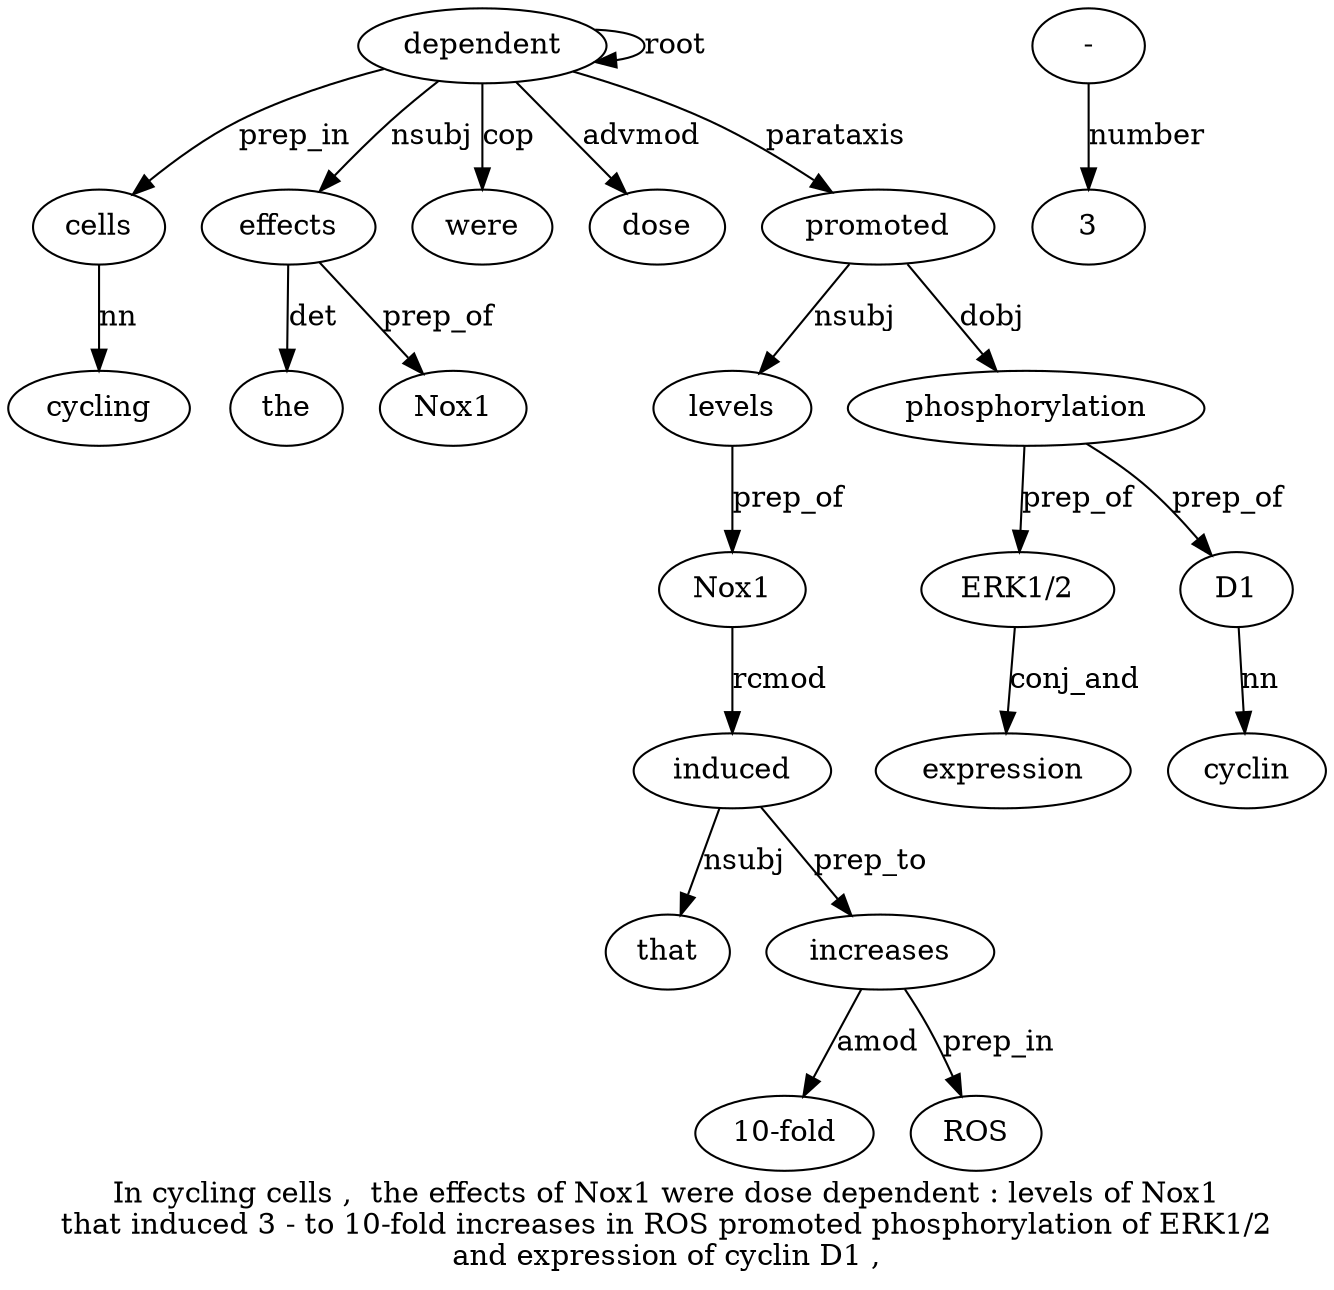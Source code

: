 digraph "In cycling cells ,  the effects of Nox1 were dose dependent : levels of Nox1 that induced 3 - to 10-fold increases in ROS promoted phosphorylation of ERK1/2 and expression of cyclin D1 ," {
label="In cycling cells ,  the effects of Nox1 were dose dependent : levels of Nox1
that induced 3 - to 10-fold increases in ROS promoted phosphorylation of ERK1/2
and expression of cyclin D1 ,";
cells3 [style=filled, fillcolor=white, label=cells];
cycling2 [style=filled, fillcolor=white, label=cycling];
cells3 -> cycling2  [label=nn];
dependent11 [style=filled, fillcolor=white, label=dependent];
dependent11 -> cells3  [label=prep_in];
effects6 [style=filled, fillcolor=white, label=effects];
the5 [style=filled, fillcolor=white, label=the];
effects6 -> the5  [label=det];
dependent11 -> effects6  [label=nsubj];
Nox18 [style=filled, fillcolor=white, label=Nox1];
effects6 -> Nox18  [label=prep_of];
were9 [style=filled, fillcolor=white, label=were];
dependent11 -> were9  [label=cop];
dose10 [style=filled, fillcolor=white, label=dose];
dependent11 -> dose10  [label=advmod];
dependent11 -> dependent11  [label=root];
promoted25 [style=filled, fillcolor=white, label=promoted];
levels13 [style=filled, fillcolor=white, label=levels];
promoted25 -> levels13  [label=nsubj];
Nox115 [style=filled, fillcolor=white, label=Nox1];
levels13 -> Nox115  [label=prep_of];
induced17 [style=filled, fillcolor=white, label=induced];
that16 [style=filled, fillcolor=white, label=that];
induced17 -> that16  [label=nsubj];
Nox115 -> induced17  [label=rcmod];
"-19" [style=filled, fillcolor=white, label="-"];
318 [style=filled, fillcolor=white, label=3];
"-19" -> 318  [label=number];
increases22 [style=filled, fillcolor=white, label=increases];
"10-fold2" [style=filled, fillcolor=white, label="10-fold"];
increases22 -> "10-fold2"  [label=amod];
induced17 -> increases22  [label=prep_to];
ROS24 [style=filled, fillcolor=white, label=ROS];
increases22 -> ROS24  [label=prep_in];
dependent11 -> promoted25  [label=parataxis];
phosphorylation26 [style=filled, fillcolor=white, label=phosphorylation];
promoted25 -> phosphorylation26  [label=dobj];
"ERK1/228" [style=filled, fillcolor=white, label="ERK1/2"];
phosphorylation26 -> "ERK1/228"  [label=prep_of];
expression30 [style=filled, fillcolor=white, label=expression];
"ERK1/228" -> expression30  [label=conj_and];
D133 [style=filled, fillcolor=white, label=D1];
cyclin32 [style=filled, fillcolor=white, label=cyclin];
D133 -> cyclin32  [label=nn];
phosphorylation26 -> D133  [label=prep_of];
}
